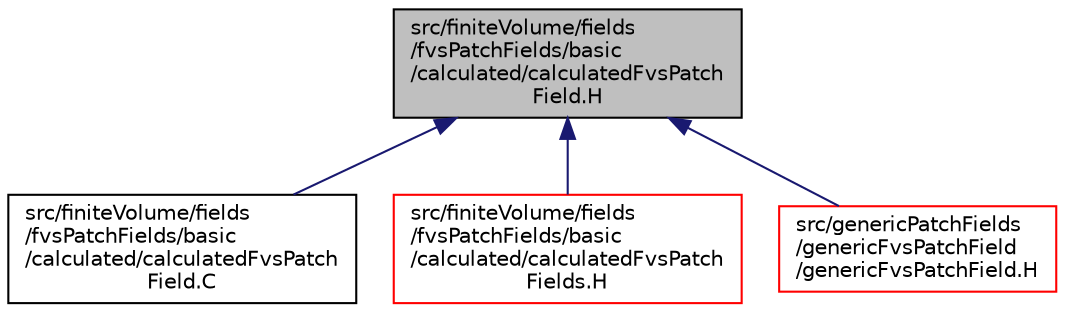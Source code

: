 digraph "src/finiteVolume/fields/fvsPatchFields/basic/calculated/calculatedFvsPatchField.H"
{
  bgcolor="transparent";
  edge [fontname="Helvetica",fontsize="10",labelfontname="Helvetica",labelfontsize="10"];
  node [fontname="Helvetica",fontsize="10",shape=record];
  Node1 [label="src/finiteVolume/fields\l/fvsPatchFields/basic\l/calculated/calculatedFvsPatch\lField.H",height=0.2,width=0.4,color="black", fillcolor="grey75", style="filled" fontcolor="black"];
  Node1 -> Node2 [dir="back",color="midnightblue",fontsize="10",style="solid",fontname="Helvetica"];
  Node2 [label="src/finiteVolume/fields\l/fvsPatchFields/basic\l/calculated/calculatedFvsPatch\lField.C",height=0.2,width=0.4,color="black",URL="$calculatedFvsPatchField_8C.html"];
  Node1 -> Node3 [dir="back",color="midnightblue",fontsize="10",style="solid",fontname="Helvetica"];
  Node3 [label="src/finiteVolume/fields\l/fvsPatchFields/basic\l/calculated/calculatedFvsPatch\lFields.H",height=0.2,width=0.4,color="red",URL="$calculatedFvsPatchFields_8H.html"];
  Node1 -> Node4 [dir="back",color="midnightblue",fontsize="10",style="solid",fontname="Helvetica"];
  Node4 [label="src/genericPatchFields\l/genericFvsPatchField\l/genericFvsPatchField.H",height=0.2,width=0.4,color="red",URL="$genericFvsPatchField_8H.html"];
}
